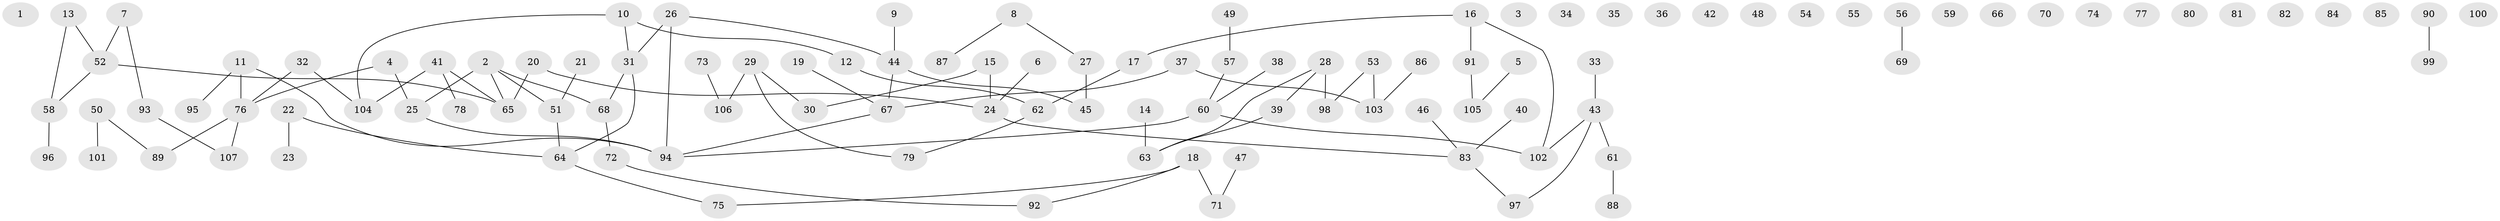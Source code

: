 // Generated by graph-tools (version 1.1) at 2025/00/03/09/25 03:00:40]
// undirected, 107 vertices, 97 edges
graph export_dot {
graph [start="1"]
  node [color=gray90,style=filled];
  1;
  2;
  3;
  4;
  5;
  6;
  7;
  8;
  9;
  10;
  11;
  12;
  13;
  14;
  15;
  16;
  17;
  18;
  19;
  20;
  21;
  22;
  23;
  24;
  25;
  26;
  27;
  28;
  29;
  30;
  31;
  32;
  33;
  34;
  35;
  36;
  37;
  38;
  39;
  40;
  41;
  42;
  43;
  44;
  45;
  46;
  47;
  48;
  49;
  50;
  51;
  52;
  53;
  54;
  55;
  56;
  57;
  58;
  59;
  60;
  61;
  62;
  63;
  64;
  65;
  66;
  67;
  68;
  69;
  70;
  71;
  72;
  73;
  74;
  75;
  76;
  77;
  78;
  79;
  80;
  81;
  82;
  83;
  84;
  85;
  86;
  87;
  88;
  89;
  90;
  91;
  92;
  93;
  94;
  95;
  96;
  97;
  98;
  99;
  100;
  101;
  102;
  103;
  104;
  105;
  106;
  107;
  2 -- 25;
  2 -- 51;
  2 -- 65;
  2 -- 68;
  4 -- 25;
  4 -- 76;
  5 -- 105;
  6 -- 24;
  7 -- 52;
  7 -- 93;
  8 -- 27;
  8 -- 87;
  9 -- 44;
  10 -- 12;
  10 -- 31;
  10 -- 104;
  11 -- 76;
  11 -- 94;
  11 -- 95;
  12 -- 62;
  13 -- 52;
  13 -- 58;
  14 -- 63;
  15 -- 24;
  15 -- 30;
  16 -- 17;
  16 -- 91;
  16 -- 102;
  17 -- 62;
  18 -- 71;
  18 -- 75;
  18 -- 92;
  19 -- 67;
  20 -- 24;
  20 -- 65;
  21 -- 51;
  22 -- 23;
  22 -- 64;
  24 -- 83;
  25 -- 94;
  26 -- 31;
  26 -- 44;
  26 -- 94;
  27 -- 45;
  28 -- 39;
  28 -- 63;
  28 -- 98;
  29 -- 30;
  29 -- 79;
  29 -- 106;
  31 -- 64;
  31 -- 68;
  32 -- 76;
  32 -- 104;
  33 -- 43;
  37 -- 67;
  37 -- 103;
  38 -- 60;
  39 -- 63;
  40 -- 83;
  41 -- 65;
  41 -- 78;
  41 -- 104;
  43 -- 61;
  43 -- 97;
  43 -- 102;
  44 -- 45;
  44 -- 67;
  46 -- 83;
  47 -- 71;
  49 -- 57;
  50 -- 89;
  50 -- 101;
  51 -- 64;
  52 -- 58;
  52 -- 65;
  53 -- 98;
  53 -- 103;
  56 -- 69;
  57 -- 60;
  58 -- 96;
  60 -- 94;
  60 -- 102;
  61 -- 88;
  62 -- 79;
  64 -- 75;
  67 -- 94;
  68 -- 72;
  72 -- 92;
  73 -- 106;
  76 -- 89;
  76 -- 107;
  83 -- 97;
  86 -- 103;
  90 -- 99;
  91 -- 105;
  93 -- 107;
}
